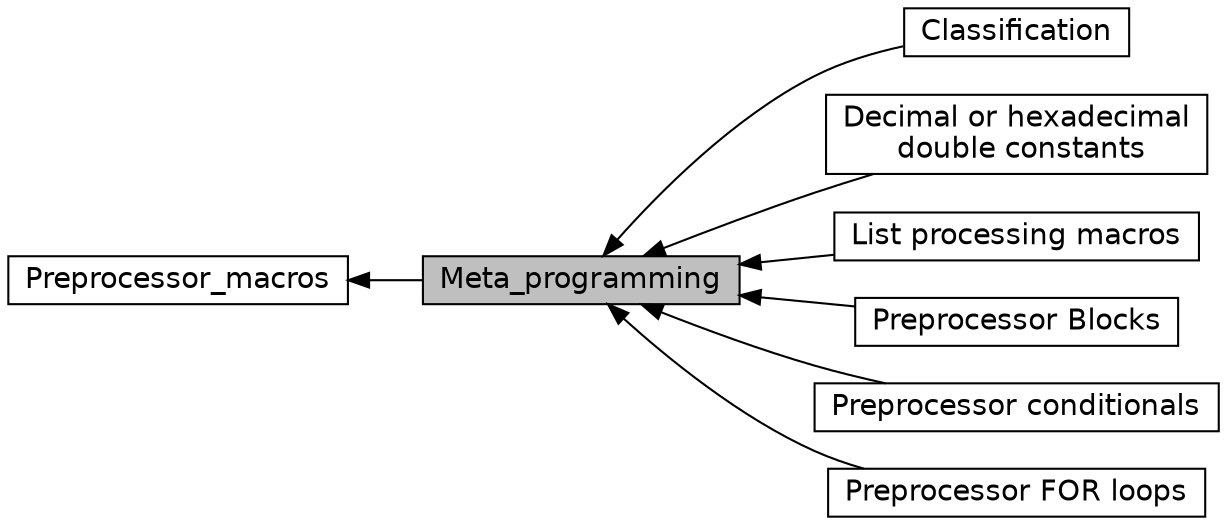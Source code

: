digraph "Meta_programming"
{
  edge [fontname="Helvetica",fontsize="14",labelfontname="Helvetica",labelfontsize="14"];
  node [fontname="Helvetica",fontsize="14",shape=box];
  rankdir=LR;
  Node7 [label="Classification",height=0.2,width=0.4,color="black", fillcolor="white", style="filled",URL="$group__classification.html",tooltip="The macros in this group help to classify different token sequences, in particular type specifiers th..."];
  Node6 [label="Decimal or hexadecimal\l double constants",height=0.2,width=0.4,color="black", fillcolor="white", style="filled",URL="$group__double__constants.html",tooltip=" "];
  Node8 [label="List processing macros",height=0.2,width=0.4,color="black", fillcolor="white", style="filled",URL="$group__list__processing.html",tooltip="We provide here a series of macros that take a list of arguments of arbitrary length and that transfo..."];
  Node5 [label="Preprocessor Blocks",height=0.2,width=0.4,color="black", fillcolor="white", style="filled",URL="$group__preprocessor__blocks.html",tooltip="This defines some macros that can be used to ensure that certain operations are always executed befor..."];
  Node3 [label="Preprocessor conditionals",height=0.2,width=0.4,color="black", fillcolor="white", style="filled",URL="$group__preprocessor__conditionals.html",tooltip="This provides different types of if-else clause for the preprocessor."];
  Node4 [label="Preprocessor FOR loops",height=0.2,width=0.4,color="black", fillcolor="white", style="filled",URL="$group__preprocessor__for.html",tooltip=" "];
  Node1 [label="Meta_programming",height=0.2,width=0.4,color="black", fillcolor="grey75", style="filled", fontcolor="black",tooltip=" "];
  Node2 [label="Preprocessor_macros",height=0.2,width=0.4,color="black", fillcolor="white", style="filled",URL="$group__preprocessor__macros.html",tooltip=" "];
  Node2->Node1 [shape=plaintext, dir="back", style="solid"];
  Node1->Node3 [shape=plaintext, dir="back", style="solid"];
  Node1->Node4 [shape=plaintext, dir="back", style="solid"];
  Node1->Node5 [shape=plaintext, dir="back", style="solid"];
  Node1->Node6 [shape=plaintext, dir="back", style="solid"];
  Node1->Node7 [shape=plaintext, dir="back", style="solid"];
  Node1->Node8 [shape=plaintext, dir="back", style="solid"];
}
